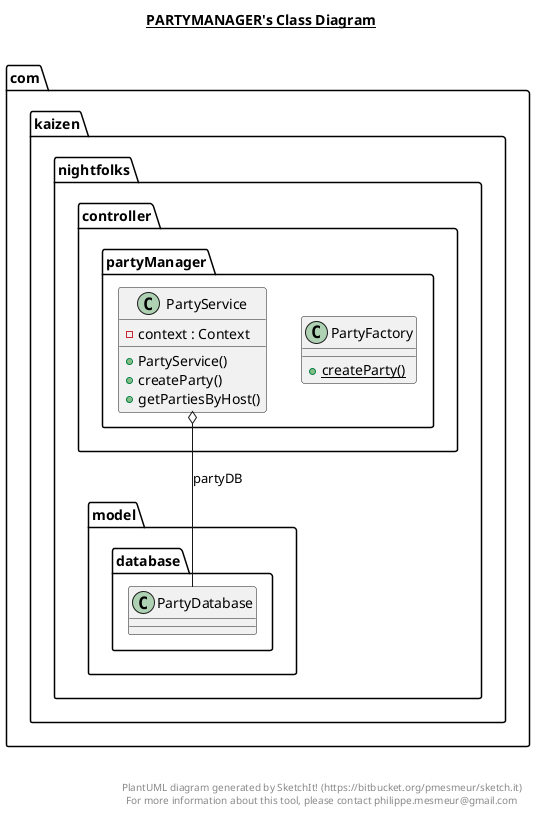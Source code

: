 @startuml

title __PARTYMANAGER's Class Diagram__\n

  namespace com.kaizen.nightfolks {
    namespace controller.partyManager {
      class com.kaizen.nightfolks.controller.partyManager.PartyFactory {
          {static} + createParty()
      }
    }
  }
  

  namespace com.kaizen.nightfolks {
    namespace controller.partyManager {
      class com.kaizen.nightfolks.controller.partyManager.PartyService {
          - context : Context
          + PartyService()
          + createParty()
          + getPartiesByHost()
      }
    }
  }
  

  com.kaizen.nightfolks.controller.partyManager.PartyService o-- com.kaizen.nightfolks.model.database.PartyDatabase : partyDB


right footer


PlantUML diagram generated by SketchIt! (https://bitbucket.org/pmesmeur/sketch.it)
For more information about this tool, please contact philippe.mesmeur@gmail.com
endfooter

@enduml

